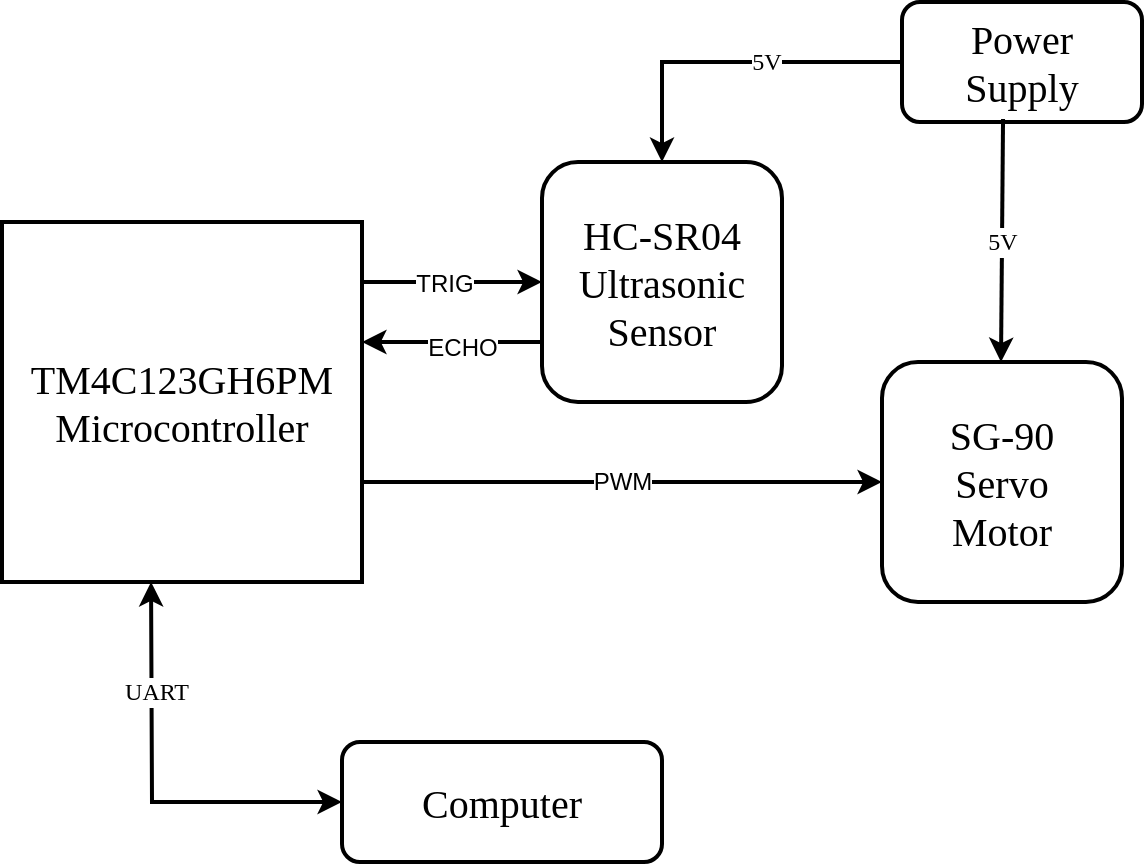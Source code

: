 <mxfile version="26.2.15">
  <diagram name="Page-1" id="UisDDsi_YjxfvTOTi7x_">
    <mxGraphModel dx="946" dy="597" grid="1" gridSize="10" guides="1" tooltips="1" connect="1" arrows="1" fold="1" page="1" pageScale="1" pageWidth="850" pageHeight="1100" math="0" shadow="0">
      <root>
        <mxCell id="0" />
        <mxCell id="1" parent="0" />
        <mxCell id="TNpLVfP4BgAkZbDBQnXC-1" value="&lt;font style=&quot;font-size: 20px;&quot;&gt;TM4C123GH6PM&lt;/font&gt;&lt;div&gt;&lt;font style=&quot;font-size: 20px;&quot;&gt;Microcontroller&lt;/font&gt;&lt;/div&gt;" style="whiteSpace=wrap;html=1;aspect=fixed;fillColor=none;strokeWidth=2;fontFamily=Times New Roman;" vertex="1" parent="1">
          <mxGeometry x="100" y="210" width="180" height="180" as="geometry" />
        </mxCell>
        <mxCell id="TNpLVfP4BgAkZbDBQnXC-3" value="" style="endArrow=classic;html=1;rounded=0;strokeWidth=2;" edge="1" parent="1">
          <mxGeometry width="50" height="50" relative="1" as="geometry">
            <mxPoint x="280" y="240" as="sourcePoint" />
            <mxPoint x="370" y="240" as="targetPoint" />
          </mxGeometry>
        </mxCell>
        <mxCell id="TNpLVfP4BgAkZbDBQnXC-8" value="&lt;font style=&quot;font-size: 12px;&quot;&gt;TRIG&lt;/font&gt;" style="edgeLabel;html=1;align=center;verticalAlign=middle;resizable=0;points=[];" vertex="1" connectable="0" parent="TNpLVfP4BgAkZbDBQnXC-3">
          <mxGeometry x="-0.089" y="-1" relative="1" as="geometry">
            <mxPoint as="offset" />
          </mxGeometry>
        </mxCell>
        <mxCell id="TNpLVfP4BgAkZbDBQnXC-4" value="" style="endArrow=classic;html=1;rounded=0;strokeWidth=2;" edge="1" parent="1">
          <mxGeometry width="50" height="50" relative="1" as="geometry">
            <mxPoint x="280" y="340" as="sourcePoint" />
            <mxPoint x="540" y="340" as="targetPoint" />
          </mxGeometry>
        </mxCell>
        <mxCell id="TNpLVfP4BgAkZbDBQnXC-10" value="&lt;font style=&quot;font-size: 12px;&quot;&gt;PWM&lt;/font&gt;" style="edgeLabel;html=1;align=center;verticalAlign=middle;resizable=0;points=[];" vertex="1" connectable="0" parent="TNpLVfP4BgAkZbDBQnXC-4">
          <mxGeometry relative="1" as="geometry">
            <mxPoint as="offset" />
          </mxGeometry>
        </mxCell>
        <mxCell id="TNpLVfP4BgAkZbDBQnXC-5" value="HC-SR04&lt;div&gt;Ultrasonic&lt;/div&gt;&lt;div&gt;Sensor&lt;/div&gt;" style="rounded=1;whiteSpace=wrap;html=1;fillColor=none;strokeWidth=2;fontFamily=Times New Roman;fontSize=20;" vertex="1" parent="1">
          <mxGeometry x="370" y="180" width="120" height="120" as="geometry" />
        </mxCell>
        <mxCell id="TNpLVfP4BgAkZbDBQnXC-6" value="SG-90&lt;div&gt;Servo&lt;/div&gt;&lt;div&gt;Motor&lt;/div&gt;" style="rounded=1;whiteSpace=wrap;html=1;fillColor=none;strokeWidth=2;fontFamily=Times New Roman;fontSize=20;" vertex="1" parent="1">
          <mxGeometry x="540" y="280" width="120" height="120" as="geometry" />
        </mxCell>
        <mxCell id="TNpLVfP4BgAkZbDBQnXC-7" value="" style="endArrow=classic;html=1;rounded=0;strokeWidth=2;" edge="1" parent="1">
          <mxGeometry width="50" height="50" relative="1" as="geometry">
            <mxPoint x="370" y="270" as="sourcePoint" />
            <mxPoint x="280" y="270" as="targetPoint" />
          </mxGeometry>
        </mxCell>
        <mxCell id="TNpLVfP4BgAkZbDBQnXC-9" value="&lt;font style=&quot;font-size: 12px;&quot;&gt;ECHO&lt;/font&gt;" style="edgeLabel;html=1;align=center;verticalAlign=middle;resizable=0;points=[];" vertex="1" connectable="0" parent="TNpLVfP4BgAkZbDBQnXC-7">
          <mxGeometry x="-0.111" y="3" relative="1" as="geometry">
            <mxPoint as="offset" />
          </mxGeometry>
        </mxCell>
        <mxCell id="TNpLVfP4BgAkZbDBQnXC-11" value="" style="endArrow=classic;html=1;rounded=0;strokeWidth=2;" edge="1" parent="1">
          <mxGeometry width="50" height="50" relative="1" as="geometry">
            <mxPoint x="550" y="130" as="sourcePoint" />
            <mxPoint x="430" y="180" as="targetPoint" />
            <Array as="points">
              <mxPoint x="430" y="130" />
            </Array>
          </mxGeometry>
        </mxCell>
        <mxCell id="TNpLVfP4BgAkZbDBQnXC-16" value="&lt;font style=&quot;font-size: 12px;&quot; face=&quot;Times New Roman&quot;&gt;5V&lt;/font&gt;" style="edgeLabel;html=1;align=center;verticalAlign=middle;resizable=0;points=[];" vertex="1" connectable="0" parent="TNpLVfP4BgAkZbDBQnXC-11">
          <mxGeometry x="-0.2" relative="1" as="geometry">
            <mxPoint as="offset" />
          </mxGeometry>
        </mxCell>
        <mxCell id="TNpLVfP4BgAkZbDBQnXC-13" value="&lt;font style=&quot;font-size: 20px;&quot; face=&quot;Times New Roman&quot;&gt;Power&lt;/font&gt;&lt;div&gt;&lt;font style=&quot;font-size: 20px;&quot; face=&quot;Times New Roman&quot;&gt;Supply&lt;/font&gt;&lt;/div&gt;" style="rounded=1;whiteSpace=wrap;html=1;fillColor=none;strokeWidth=2;" vertex="1" parent="1">
          <mxGeometry x="550" y="100" width="120" height="60" as="geometry" />
        </mxCell>
        <mxCell id="TNpLVfP4BgAkZbDBQnXC-17" value="" style="endArrow=classic;html=1;rounded=0;strokeWidth=2;entryX=0.488;entryY=-0.05;entryDx=0;entryDy=0;entryPerimeter=0;exitX=0.421;exitY=0.975;exitDx=0;exitDy=0;exitPerimeter=0;" edge="1" parent="1" source="TNpLVfP4BgAkZbDBQnXC-13">
          <mxGeometry width="50" height="50" relative="1" as="geometry">
            <mxPoint x="599.94" y="164" as="sourcePoint" />
            <mxPoint x="599.5" y="280" as="targetPoint" />
          </mxGeometry>
        </mxCell>
        <mxCell id="TNpLVfP4BgAkZbDBQnXC-18" value="&lt;font style=&quot;font-size: 12px;&quot; face=&quot;Times New Roman&quot;&gt;5V&lt;/font&gt;" style="edgeLabel;html=1;align=center;verticalAlign=middle;resizable=0;points=[];" vertex="1" connectable="0" parent="TNpLVfP4BgAkZbDBQnXC-17">
          <mxGeometry relative="1" as="geometry">
            <mxPoint as="offset" />
          </mxGeometry>
        </mxCell>
        <mxCell id="TNpLVfP4BgAkZbDBQnXC-19" value="" style="endArrow=classic;startArrow=classic;html=1;rounded=0;exitX=0.414;exitY=1;exitDx=0;exitDy=0;exitPerimeter=0;strokeWidth=2;" edge="1" parent="1" source="TNpLVfP4BgAkZbDBQnXC-1">
          <mxGeometry width="50" height="50" relative="1" as="geometry">
            <mxPoint x="180" y="500" as="sourcePoint" />
            <mxPoint x="270" y="500" as="targetPoint" />
            <Array as="points">
              <mxPoint x="175" y="500" />
            </Array>
          </mxGeometry>
        </mxCell>
        <mxCell id="TNpLVfP4BgAkZbDBQnXC-22" value="&lt;font style=&quot;font-size: 12px;&quot; face=&quot;Times New Roman&quot;&gt;UART&lt;/font&gt;" style="edgeLabel;html=1;align=center;verticalAlign=middle;resizable=0;points=[];" vertex="1" connectable="0" parent="TNpLVfP4BgAkZbDBQnXC-19">
          <mxGeometry x="-0.468" y="2" relative="1" as="geometry">
            <mxPoint as="offset" />
          </mxGeometry>
        </mxCell>
        <mxCell id="TNpLVfP4BgAkZbDBQnXC-20" value="&lt;font style=&quot;font-size: 20px;&quot; face=&quot;Times New Roman&quot;&gt;Computer&lt;/font&gt;" style="rounded=1;whiteSpace=wrap;html=1;fillColor=none;strokeWidth=2;" vertex="1" parent="1">
          <mxGeometry x="270" y="470" width="160" height="60" as="geometry" />
        </mxCell>
      </root>
    </mxGraphModel>
  </diagram>
</mxfile>
